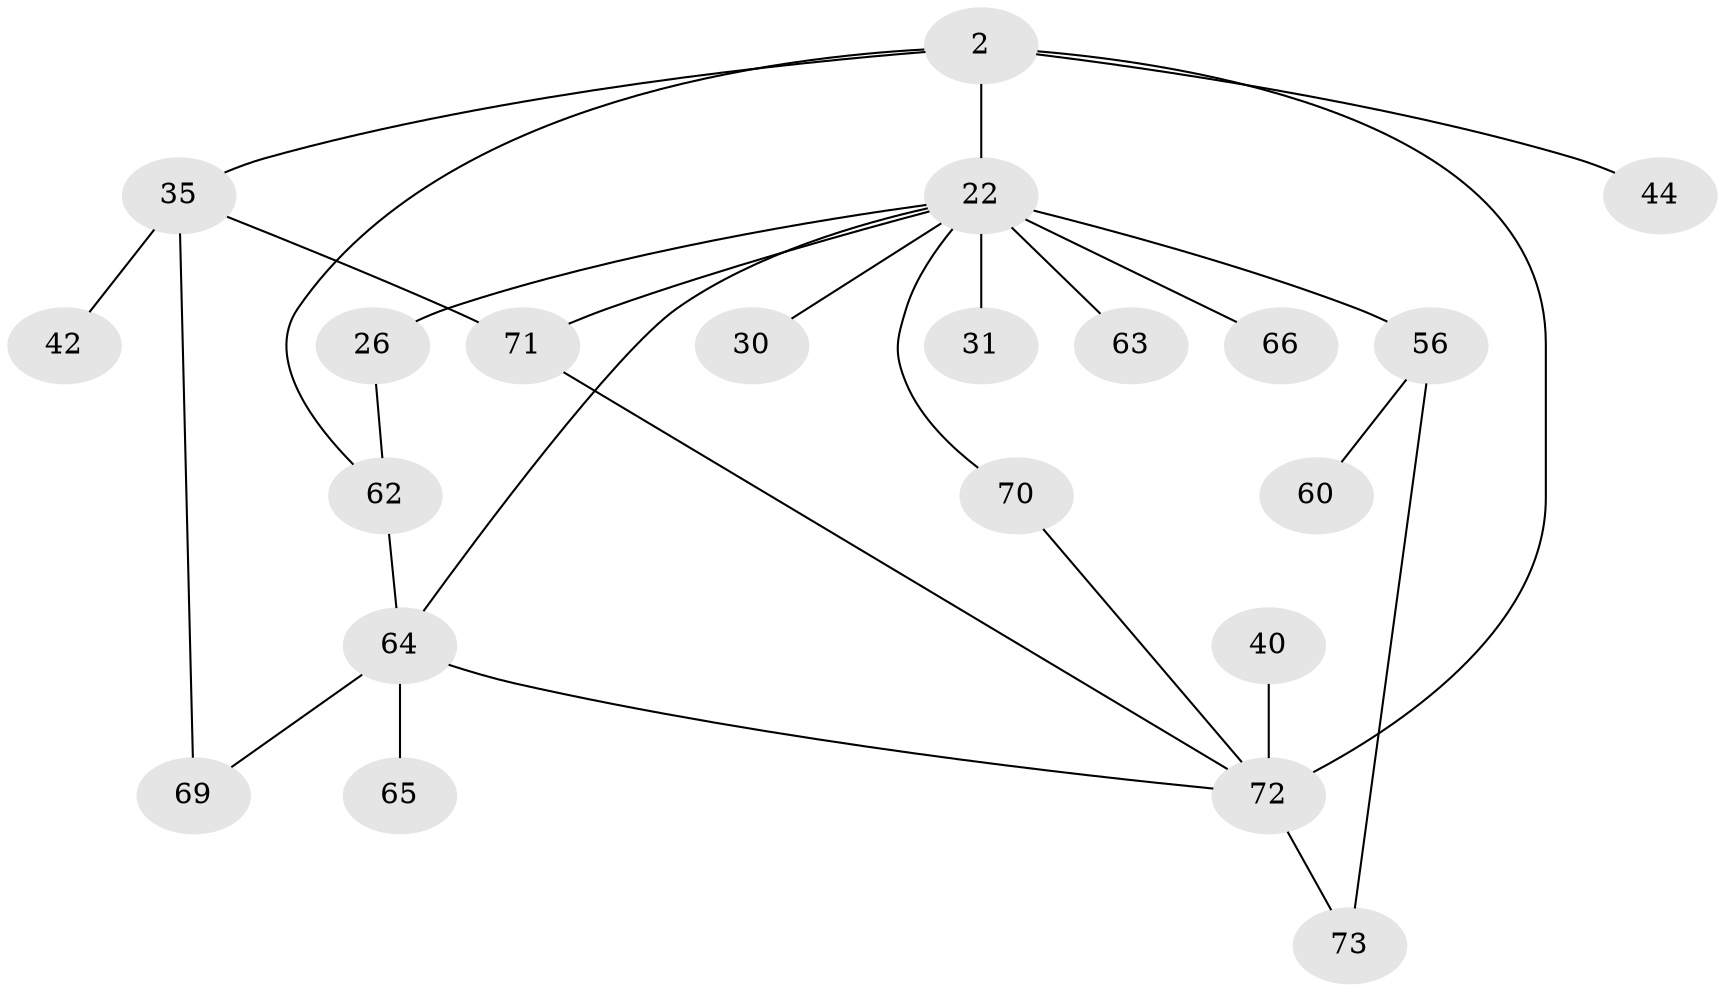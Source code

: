 // original degree distribution, {9: 0.0273972602739726, 4: 0.0958904109589041, 5: 0.0273972602739726, 2: 0.3287671232876712, 3: 0.1917808219178082, 6: 0.0273972602739726, 1: 0.3013698630136986}
// Generated by graph-tools (version 1.1) at 2025/44/03/04/25 21:44:38]
// undirected, 21 vertices, 28 edges
graph export_dot {
graph [start="1"]
  node [color=gray90,style=filled];
  2;
  22 [super="+10+16+20+15"];
  26 [super="+17"];
  30;
  31;
  35 [super="+28"];
  40 [super="+25"];
  42;
  44;
  56 [super="+41+33"];
  60;
  62 [super="+57"];
  63 [super="+3+7+21+19+59"];
  64 [super="+24+38+53"];
  65;
  66;
  69 [super="+68"];
  70 [super="+58"];
  71 [super="+52+55+43+47+51+67"];
  72 [super="+8+18+45+48"];
  73 [super="+49+50+61"];
  2 -- 44;
  2 -- 72 [weight=3];
  2 -- 22 [weight=2];
  2 -- 62;
  2 -- 35 [weight=2];
  22 -- 70;
  22 -- 64;
  22 -- 66;
  22 -- 71;
  22 -- 56 [weight=3];
  22 -- 26 [weight=2];
  22 -- 31;
  22 -- 30;
  22 -- 63;
  26 -- 62;
  35 -- 69;
  35 -- 71 [weight=2];
  35 -- 42;
  40 -- 72;
  56 -- 73;
  56 -- 60;
  62 -- 64 [weight=2];
  64 -- 65;
  64 -- 72 [weight=2];
  64 -- 69;
  70 -- 72;
  71 -- 72;
  72 -- 73;
}
